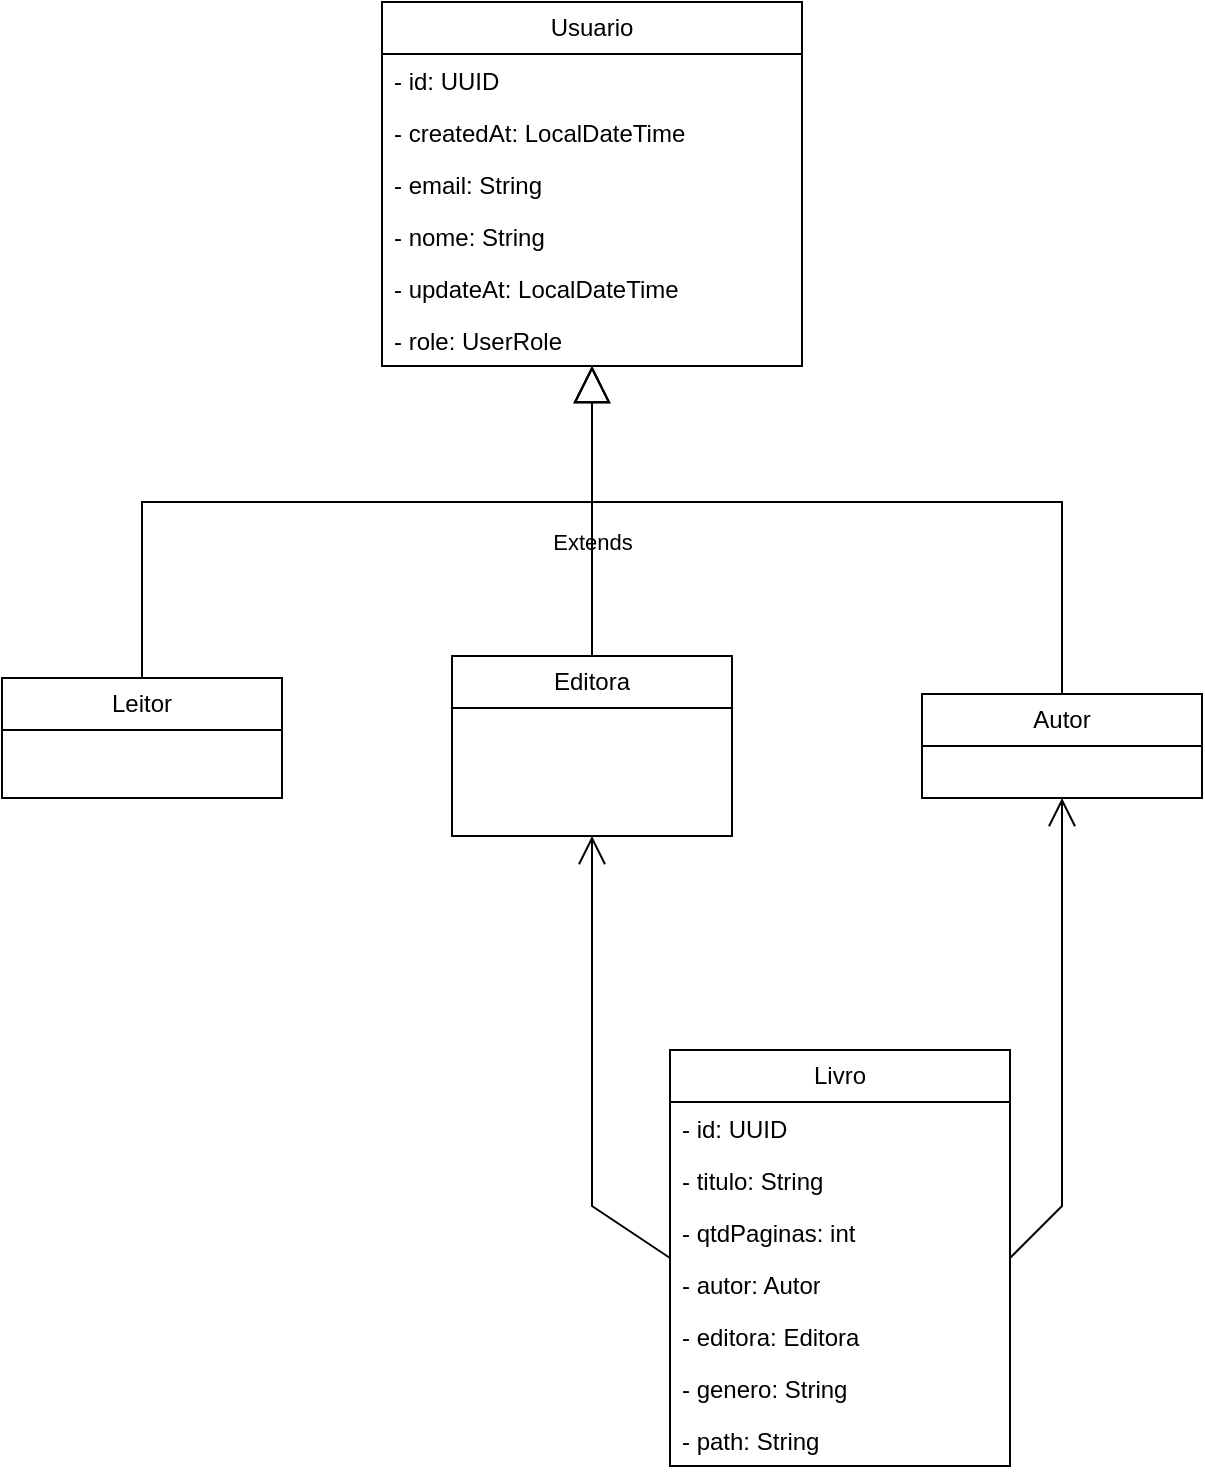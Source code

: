 <mxfile version="25.0.1">
  <diagram name="Página-1" id="kePlmxGpmtF4XziNF2wc">
    <mxGraphModel dx="1604" dy="980" grid="1" gridSize="10" guides="1" tooltips="1" connect="1" arrows="1" fold="1" page="1" pageScale="1" pageWidth="827" pageHeight="1169" math="0" shadow="0">
      <root>
        <mxCell id="0" />
        <mxCell id="1" parent="0" />
        <mxCell id="WqoEhId0y--rwxdPDdoJ-51" value="Usuario" style="swimlane;fontStyle=0;childLayout=stackLayout;horizontal=1;startSize=26;fillColor=none;horizontalStack=0;resizeParent=1;resizeParentMax=0;resizeLast=0;collapsible=1;marginBottom=0;whiteSpace=wrap;html=1;" parent="1" vertex="1">
          <mxGeometry x="270" y="330" width="210" height="182" as="geometry" />
        </mxCell>
        <mxCell id="WqoEhId0y--rwxdPDdoJ-65" value="- id: UUID&lt;div&gt;&lt;br&gt;&lt;/div&gt;" style="text;strokeColor=none;fillColor=none;align=left;verticalAlign=top;spacingLeft=4;spacingRight=4;overflow=hidden;rotatable=0;points=[[0,0.5],[1,0.5]];portConstraint=eastwest;whiteSpace=wrap;html=1;" parent="WqoEhId0y--rwxdPDdoJ-51" vertex="1">
          <mxGeometry y="26" width="210" height="26" as="geometry" />
        </mxCell>
        <mxCell id="WqoEhId0y--rwxdPDdoJ-68" value="- createdAt: LocalDateTime&amp;nbsp;" style="text;strokeColor=none;fillColor=none;align=left;verticalAlign=top;spacingLeft=4;spacingRight=4;overflow=hidden;rotatable=0;points=[[0,0.5],[1,0.5]];portConstraint=eastwest;whiteSpace=wrap;html=1;" parent="WqoEhId0y--rwxdPDdoJ-51" vertex="1">
          <mxGeometry y="52" width="210" height="26" as="geometry" />
        </mxCell>
        <mxCell id="WqoEhId0y--rwxdPDdoJ-66" value="- email: String" style="text;strokeColor=none;fillColor=none;align=left;verticalAlign=top;spacingLeft=4;spacingRight=4;overflow=hidden;rotatable=0;points=[[0,0.5],[1,0.5]];portConstraint=eastwest;whiteSpace=wrap;html=1;" parent="WqoEhId0y--rwxdPDdoJ-51" vertex="1">
          <mxGeometry y="78" width="210" height="26" as="geometry" />
        </mxCell>
        <mxCell id="WqoEhId0y--rwxdPDdoJ-67" value="- nome: String" style="text;strokeColor=none;fillColor=none;align=left;verticalAlign=top;spacingLeft=4;spacingRight=4;overflow=hidden;rotatable=0;points=[[0,0.5],[1,0.5]];portConstraint=eastwest;whiteSpace=wrap;html=1;" parent="WqoEhId0y--rwxdPDdoJ-51" vertex="1">
          <mxGeometry y="104" width="210" height="26" as="geometry" />
        </mxCell>
        <mxCell id="WqoEhId0y--rwxdPDdoJ-69" value="- updateAt: LocalDateTime&amp;nbsp;" style="text;strokeColor=none;fillColor=none;align=left;verticalAlign=top;spacingLeft=4;spacingRight=4;overflow=hidden;rotatable=0;points=[[0,0.5],[1,0.5]];portConstraint=eastwest;whiteSpace=wrap;html=1;" parent="WqoEhId0y--rwxdPDdoJ-51" vertex="1">
          <mxGeometry y="130" width="210" height="26" as="geometry" />
        </mxCell>
        <mxCell id="IPfzVRA8IYCxgGDj6SKU-1" value="- role: UserRole" style="text;strokeColor=none;fillColor=none;align=left;verticalAlign=top;spacingLeft=4;spacingRight=4;overflow=hidden;rotatable=0;points=[[0,0.5],[1,0.5]];portConstraint=eastwest;whiteSpace=wrap;html=1;" parent="WqoEhId0y--rwxdPDdoJ-51" vertex="1">
          <mxGeometry y="156" width="210" height="26" as="geometry" />
        </mxCell>
        <mxCell id="WqoEhId0y--rwxdPDdoJ-55" value="Leitor" style="swimlane;fontStyle=0;childLayout=stackLayout;horizontal=1;startSize=26;fillColor=none;horizontalStack=0;resizeParent=1;resizeParentMax=0;resizeLast=0;collapsible=1;marginBottom=0;whiteSpace=wrap;html=1;" parent="1" vertex="1">
          <mxGeometry x="80" y="668" width="140" height="60" as="geometry" />
        </mxCell>
        <mxCell id="WqoEhId0y--rwxdPDdoJ-59" value="Autor" style="swimlane;fontStyle=0;childLayout=stackLayout;horizontal=1;startSize=26;fillColor=none;horizontalStack=0;resizeParent=1;resizeParentMax=0;resizeLast=0;collapsible=1;marginBottom=0;whiteSpace=wrap;html=1;" parent="1" vertex="1">
          <mxGeometry x="540" y="676" width="140" height="52" as="geometry" />
        </mxCell>
        <mxCell id="WqoEhId0y--rwxdPDdoJ-63" value="Extends" style="endArrow=block;endSize=16;endFill=0;html=1;rounded=0;exitX=0.5;exitY=0;exitDx=0;exitDy=0;entryX=0.5;entryY=1;entryDx=0;entryDy=0;" parent="1" source="WqoEhId0y--rwxdPDdoJ-55" target="WqoEhId0y--rwxdPDdoJ-51" edge="1">
          <mxGeometry x="0.643" y="-20" width="160" relative="1" as="geometry">
            <mxPoint x="270" y="560" as="sourcePoint" />
            <mxPoint x="430" y="560" as="targetPoint" />
            <Array as="points">
              <mxPoint x="150" y="580" />
              <mxPoint x="375" y="580" />
            </Array>
            <mxPoint x="-20" y="20" as="offset" />
          </mxGeometry>
        </mxCell>
        <mxCell id="WqoEhId0y--rwxdPDdoJ-64" value="" style="endArrow=block;endSize=16;endFill=0;html=1;rounded=0;exitX=0.5;exitY=0;exitDx=0;exitDy=0;entryX=0.5;entryY=1;entryDx=0;entryDy=0;" parent="1" source="WqoEhId0y--rwxdPDdoJ-59" target="WqoEhId0y--rwxdPDdoJ-51" edge="1">
          <mxGeometry x="0.175" y="-65" width="160" relative="1" as="geometry">
            <mxPoint x="290" y="770" as="sourcePoint" />
            <mxPoint x="430" y="704" as="targetPoint" />
            <mxPoint as="offset" />
            <Array as="points">
              <mxPoint x="610" y="580" />
              <mxPoint x="375" y="580" />
            </Array>
          </mxGeometry>
        </mxCell>
        <mxCell id="WqoEhId0y--rwxdPDdoJ-71" value="Editora" style="swimlane;fontStyle=0;childLayout=stackLayout;horizontal=1;startSize=26;fillColor=none;horizontalStack=0;resizeParent=1;resizeParentMax=0;resizeLast=0;collapsible=1;marginBottom=0;whiteSpace=wrap;html=1;" parent="1" vertex="1">
          <mxGeometry x="305" y="657" width="140" height="90" as="geometry" />
        </mxCell>
        <mxCell id="WqoEhId0y--rwxdPDdoJ-75" value="" style="endArrow=block;endSize=16;endFill=0;html=1;rounded=0;entryX=0.5;entryY=1;entryDx=0;entryDy=0;exitX=0.5;exitY=0;exitDx=0;exitDy=0;" parent="1" source="WqoEhId0y--rwxdPDdoJ-71" target="WqoEhId0y--rwxdPDdoJ-51" edge="1">
          <mxGeometry width="160" relative="1" as="geometry">
            <mxPoint x="330" y="650" as="sourcePoint" />
            <mxPoint x="370" y="480" as="targetPoint" />
          </mxGeometry>
        </mxCell>
        <mxCell id="eKkH3kQy-4MjJsOFVCWz-5" value="Livro" style="swimlane;fontStyle=0;childLayout=stackLayout;horizontal=1;startSize=26;fillColor=none;horizontalStack=0;resizeParent=1;resizeParentMax=0;resizeLast=0;collapsible=1;marginBottom=0;whiteSpace=wrap;html=1;" vertex="1" parent="1">
          <mxGeometry x="414" y="854" width="170" height="208" as="geometry" />
        </mxCell>
        <mxCell id="eKkH3kQy-4MjJsOFVCWz-6" value="- id: UUID" style="text;strokeColor=none;fillColor=none;align=left;verticalAlign=top;spacingLeft=4;spacingRight=4;overflow=hidden;rotatable=0;points=[[0,0.5],[1,0.5]];portConstraint=eastwest;whiteSpace=wrap;html=1;" vertex="1" parent="eKkH3kQy-4MjJsOFVCWz-5">
          <mxGeometry y="26" width="170" height="26" as="geometry" />
        </mxCell>
        <mxCell id="eKkH3kQy-4MjJsOFVCWz-7" value="- titulo: String" style="text;strokeColor=none;fillColor=none;align=left;verticalAlign=top;spacingLeft=4;spacingRight=4;overflow=hidden;rotatable=0;points=[[0,0.5],[1,0.5]];portConstraint=eastwest;whiteSpace=wrap;html=1;" vertex="1" parent="eKkH3kQy-4MjJsOFVCWz-5">
          <mxGeometry y="52" width="170" height="26" as="geometry" />
        </mxCell>
        <mxCell id="eKkH3kQy-4MjJsOFVCWz-8" value="- qtdPaginas: int" style="text;strokeColor=none;fillColor=none;align=left;verticalAlign=top;spacingLeft=4;spacingRight=4;overflow=hidden;rotatable=0;points=[[0,0.5],[1,0.5]];portConstraint=eastwest;whiteSpace=wrap;html=1;" vertex="1" parent="eKkH3kQy-4MjJsOFVCWz-5">
          <mxGeometry y="78" width="170" height="26" as="geometry" />
        </mxCell>
        <mxCell id="eKkH3kQy-4MjJsOFVCWz-9" value="- autor: Autor&lt;div&gt;&lt;br&gt;&lt;/div&gt;" style="text;strokeColor=none;fillColor=none;align=left;verticalAlign=top;spacingLeft=4;spacingRight=4;overflow=hidden;rotatable=0;points=[[0,0.5],[1,0.5]];portConstraint=eastwest;whiteSpace=wrap;html=1;" vertex="1" parent="eKkH3kQy-4MjJsOFVCWz-5">
          <mxGeometry y="104" width="170" height="26" as="geometry" />
        </mxCell>
        <mxCell id="eKkH3kQy-4MjJsOFVCWz-11" value="&lt;div&gt;- editora: Editora&lt;/div&gt;" style="text;strokeColor=none;fillColor=none;align=left;verticalAlign=top;spacingLeft=4;spacingRight=4;overflow=hidden;rotatable=0;points=[[0,0.5],[1,0.5]];portConstraint=eastwest;whiteSpace=wrap;html=1;" vertex="1" parent="eKkH3kQy-4MjJsOFVCWz-5">
          <mxGeometry y="130" width="170" height="26" as="geometry" />
        </mxCell>
        <mxCell id="eKkH3kQy-4MjJsOFVCWz-14" value="- genero: String" style="text;strokeColor=none;fillColor=none;align=left;verticalAlign=top;spacingLeft=4;spacingRight=4;overflow=hidden;rotatable=0;points=[[0,0.5],[1,0.5]];portConstraint=eastwest;whiteSpace=wrap;html=1;" vertex="1" parent="eKkH3kQy-4MjJsOFVCWz-5">
          <mxGeometry y="156" width="170" height="26" as="geometry" />
        </mxCell>
        <mxCell id="eKkH3kQy-4MjJsOFVCWz-15" value="- path: String" style="text;strokeColor=none;fillColor=none;align=left;verticalAlign=top;spacingLeft=4;spacingRight=4;overflow=hidden;rotatable=0;points=[[0,0.5],[1,0.5]];portConstraint=eastwest;whiteSpace=wrap;html=1;" vertex="1" parent="eKkH3kQy-4MjJsOFVCWz-5">
          <mxGeometry y="182" width="170" height="26" as="geometry" />
        </mxCell>
        <mxCell id="eKkH3kQy-4MjJsOFVCWz-10" value="" style="endArrow=open;endFill=1;endSize=12;html=1;rounded=0;entryX=0.5;entryY=1;entryDx=0;entryDy=0;exitX=1;exitY=0.5;exitDx=0;exitDy=0;" edge="1" parent="1" source="eKkH3kQy-4MjJsOFVCWz-5" target="WqoEhId0y--rwxdPDdoJ-59">
          <mxGeometry width="160" relative="1" as="geometry">
            <mxPoint x="660" y="880" as="sourcePoint" />
            <mxPoint x="550" y="780" as="targetPoint" />
            <Array as="points">
              <mxPoint x="610" y="932" />
            </Array>
          </mxGeometry>
        </mxCell>
        <mxCell id="eKkH3kQy-4MjJsOFVCWz-13" value="" style="endArrow=open;endFill=1;endSize=12;html=1;rounded=0;entryX=0.5;entryY=1;entryDx=0;entryDy=0;exitX=0;exitY=0.5;exitDx=0;exitDy=0;" edge="1" parent="1" source="eKkH3kQy-4MjJsOFVCWz-5" target="WqoEhId0y--rwxdPDdoJ-71">
          <mxGeometry width="160" relative="1" as="geometry">
            <mxPoint x="340" y="964" as="sourcePoint" />
            <mxPoint x="366" y="760" as="targetPoint" />
            <Array as="points">
              <mxPoint x="375" y="932" />
            </Array>
          </mxGeometry>
        </mxCell>
      </root>
    </mxGraphModel>
  </diagram>
</mxfile>
